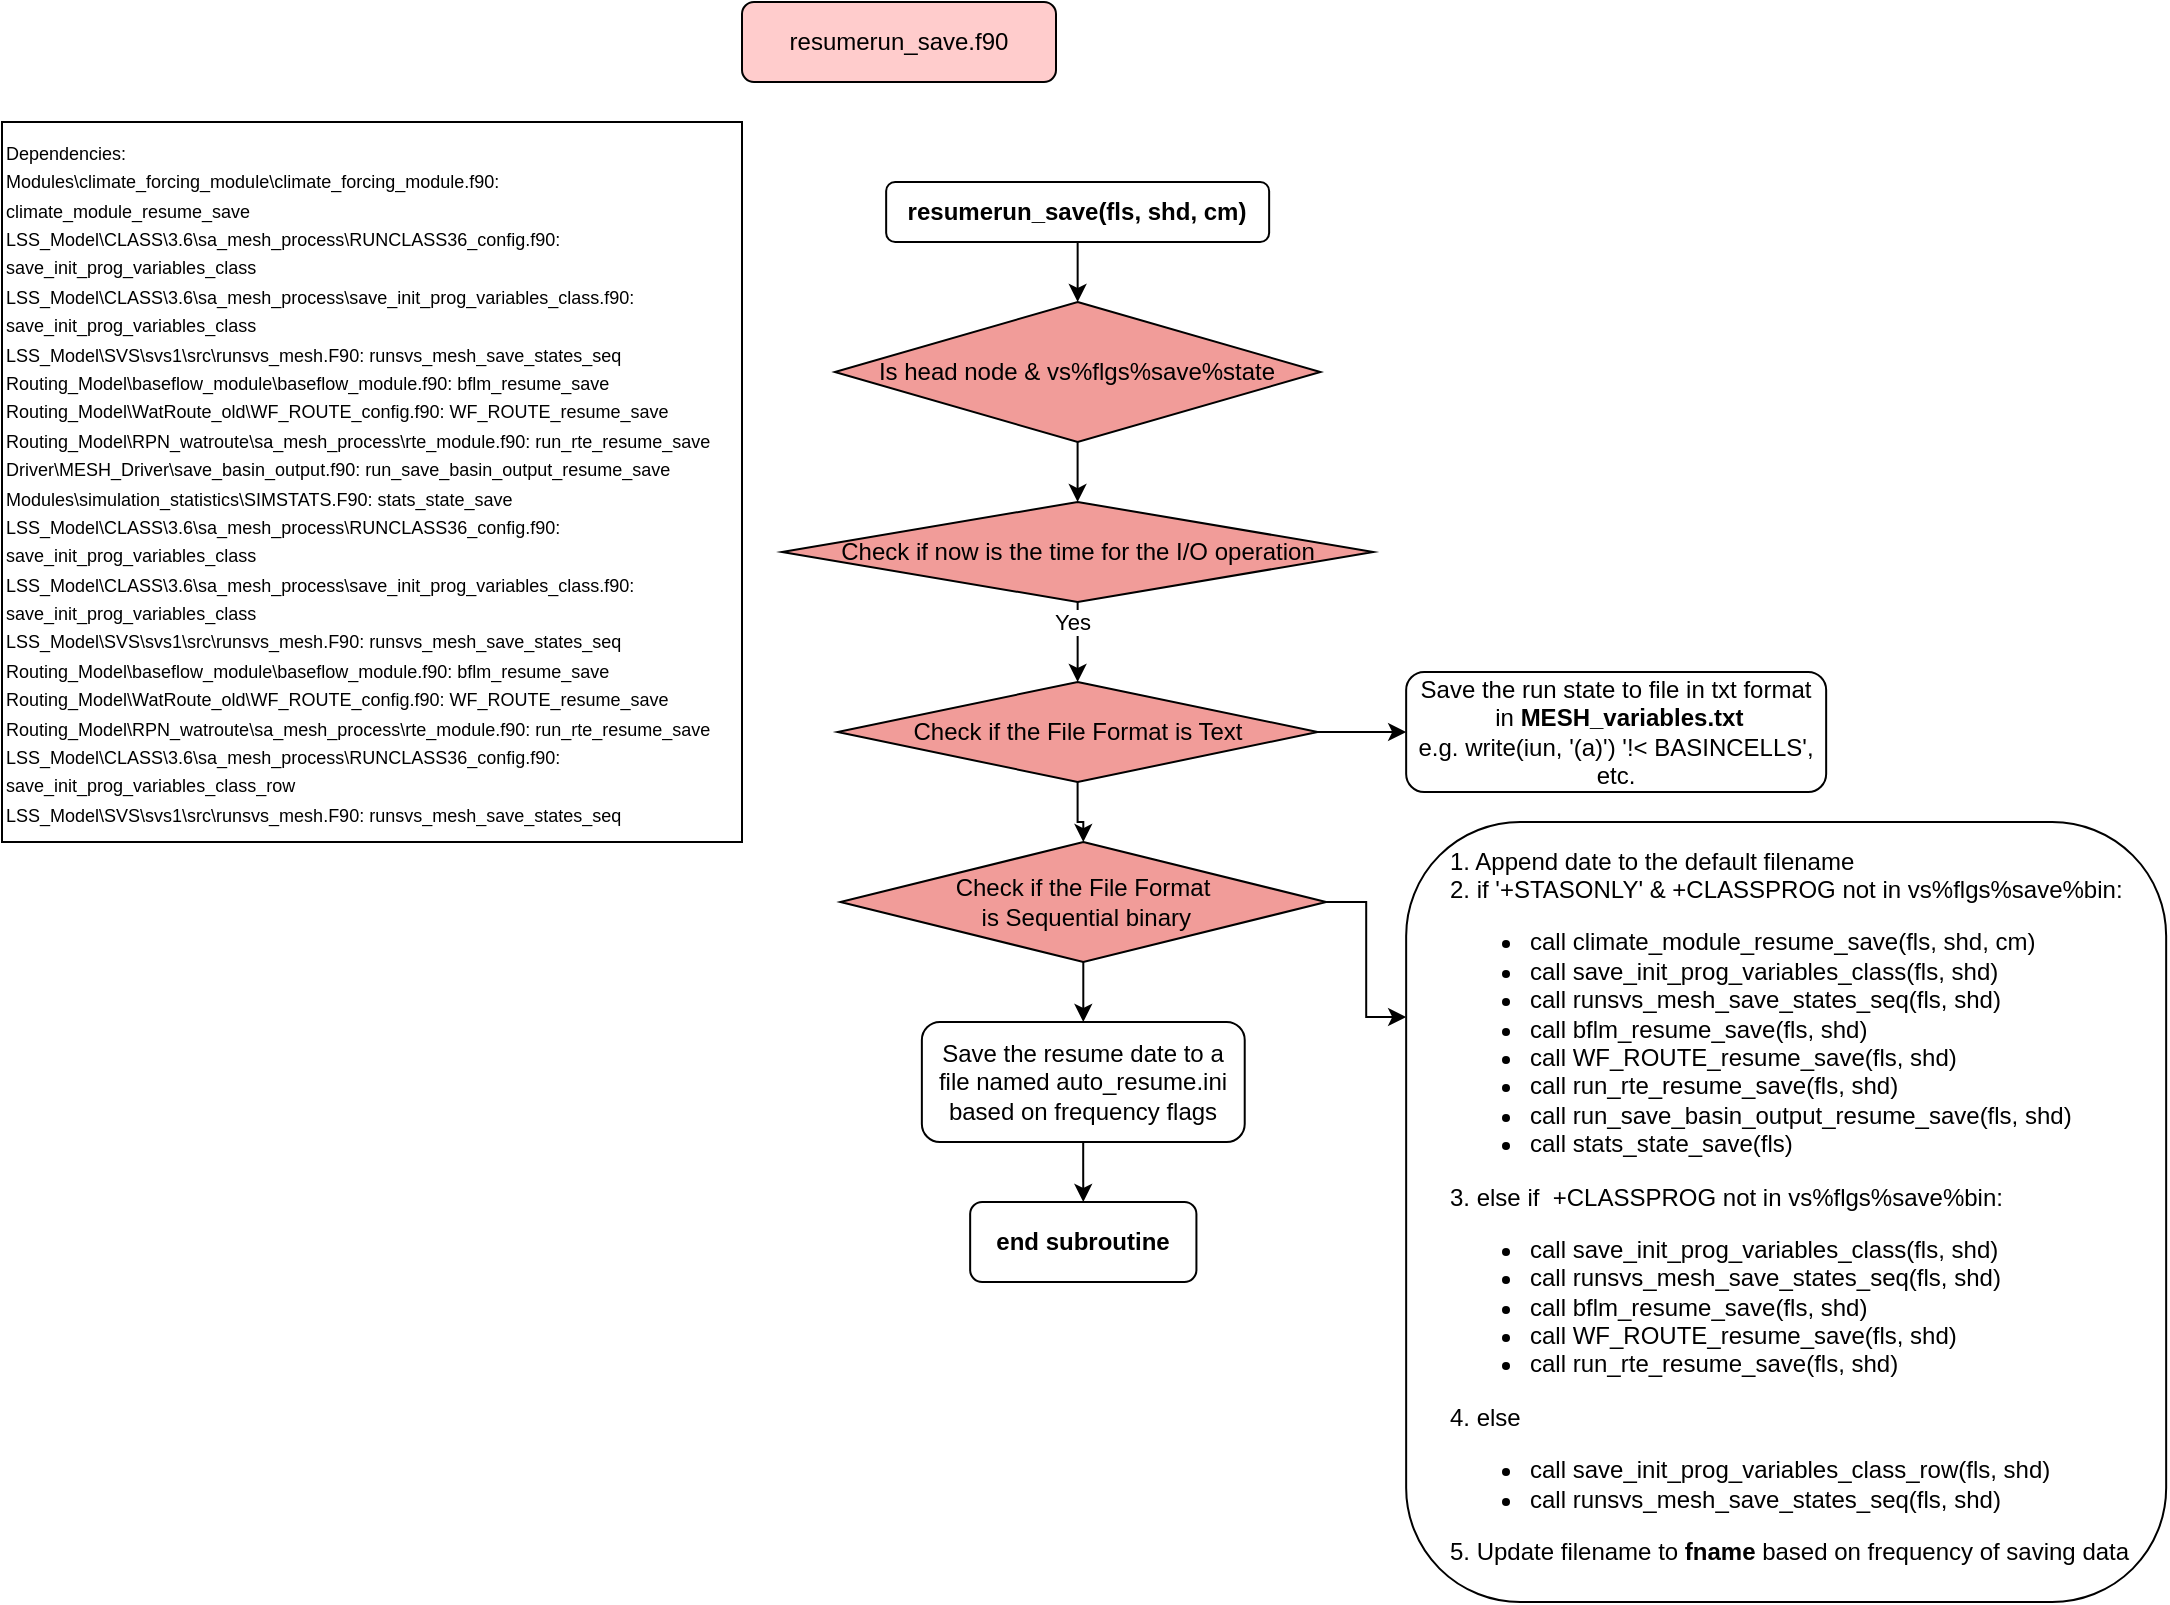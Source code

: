 <mxfile version="24.7.16">
  <diagram name="Page-1" id="ROZquSnpiP_c0AMkIccm">
    <mxGraphModel dx="1666" dy="749" grid="1" gridSize="10" guides="1" tooltips="1" connect="1" arrows="1" fold="1" page="1" pageScale="1" pageWidth="850" pageHeight="1100" math="0" shadow="0">
      <root>
        <mxCell id="0" />
        <mxCell id="1" parent="0" />
        <mxCell id="uMg9ZEBWqNcEc148kzyk-1" value="resumerun_save.f90" style="rounded=1;whiteSpace=wrap;html=1;fillColor=#FFCCCC;" vertex="1" parent="1">
          <mxGeometry x="370" width="157" height="40" as="geometry" />
        </mxCell>
        <mxCell id="uMg9ZEBWqNcEc148kzyk-2" value="&lt;div&gt;&lt;font style=&quot;font-size: 9px;&quot;&gt;Dependencies:&lt;/font&gt;&lt;/div&gt;&lt;div&gt;&lt;div&gt;&lt;font style=&quot;font-size: 9px;&quot;&gt;Modules\climate_forcing_module\climate_forcing_module.f90: climate_module_resume_save&lt;/font&gt;&lt;/div&gt;&lt;div&gt;&lt;font style=&quot;font-size: 9px;&quot;&gt;LSS_Model\CLASS\3.6\sa_mesh_process\RUNCLASS36_config.f90: save_init_prog_variables_class&lt;/font&gt;&lt;/div&gt;&lt;div&gt;&lt;font style=&quot;font-size: 9px;&quot;&gt;LSS_Model\CLASS\3.6\sa_mesh_process\save_init_prog_variables_class.f90: save_init_prog_variables_class&lt;/font&gt;&lt;/div&gt;&lt;div&gt;&lt;font style=&quot;font-size: 9px;&quot;&gt;LSS_Model\SVS\svs1\src\runsvs_mesh.F90: runsvs_mesh_save_states_seq&lt;/font&gt;&lt;/div&gt;&lt;div&gt;&lt;font style=&quot;font-size: 9px;&quot;&gt;Routing_Model\baseflow_module\baseflow_module.f90: bflm_resume_save&lt;/font&gt;&lt;/div&gt;&lt;div&gt;&lt;font style=&quot;font-size: 9px;&quot;&gt;Routing_Model\WatRoute_old\WF_ROUTE_config.f90: WF_ROUTE_resume_save&lt;/font&gt;&lt;/div&gt;&lt;div&gt;&lt;font style=&quot;font-size: 9px;&quot;&gt;Routing_Model\RPN_watroute\sa_mesh_process\rte_module.f90: run_rte_resume_save&lt;/font&gt;&lt;/div&gt;&lt;div&gt;&lt;font style=&quot;font-size: 9px;&quot;&gt;Driver\MESH_Driver\save_basin_output.f90: run_save_basin_output_resume_save&lt;/font&gt;&lt;/div&gt;&lt;div&gt;&lt;font style=&quot;font-size: 9px;&quot;&gt;Modules\simulation_statistics\SIMSTATS.F90: stats_state_save&lt;/font&gt;&lt;/div&gt;&lt;div&gt;&lt;font style=&quot;font-size: 9px;&quot;&gt;LSS_Model\CLASS\3.6\sa_mesh_process\RUNCLASS36_config.f90: save_init_prog_variables_class&lt;/font&gt;&lt;/div&gt;&lt;div&gt;&lt;font style=&quot;font-size: 9px;&quot;&gt;LSS_Model\CLASS\3.6\sa_mesh_process\save_init_prog_variables_class.f90: save_init_prog_variables_class&lt;/font&gt;&lt;/div&gt;&lt;div&gt;&lt;font style=&quot;font-size: 9px;&quot;&gt;LSS_Model\SVS\svs1\src\runsvs_mesh.F90: runsvs_mesh_save_states_seq&lt;/font&gt;&lt;/div&gt;&lt;div&gt;&lt;font style=&quot;font-size: 9px;&quot;&gt;Routing_Model\baseflow_module\baseflow_module.f90: bflm_resume_save&lt;/font&gt;&lt;/div&gt;&lt;div&gt;&lt;font style=&quot;font-size: 9px;&quot;&gt;Routing_Model\WatRoute_old\WF_ROUTE_config.f90: WF_ROUTE_resume_save&lt;/font&gt;&lt;/div&gt;&lt;div&gt;&lt;font style=&quot;font-size: 9px;&quot;&gt;Routing_Model\RPN_watroute\sa_mesh_process\rte_module.f90: run_rte_resume_save&lt;/font&gt;&lt;/div&gt;&lt;div&gt;&lt;font style=&quot;font-size: 9px;&quot;&gt;LSS_Model\CLASS\3.6\sa_mesh_process\RUNCLASS36_config.f90: save_init_prog_variables_class_row&lt;/font&gt;&lt;/div&gt;&lt;div&gt;&lt;font style=&quot;font-size: 9px;&quot;&gt;LSS_Model\SVS\svs1\src\runsvs_mesh.F90: runsvs_mesh_save_states_seq&lt;/font&gt;&lt;/div&gt;&lt;/div&gt;" style="rounded=0;whiteSpace=wrap;html=1;align=left;" vertex="1" parent="1">
          <mxGeometry y="60" width="370" height="360" as="geometry" />
        </mxCell>
        <mxCell id="uMg9ZEBWqNcEc148kzyk-4" value="resumerun_save(fls, shd, cm)" style="rounded=1;whiteSpace=wrap;html=1;fontStyle=1" vertex="1" parent="1">
          <mxGeometry x="442.08" y="90" width="191.49" height="30" as="geometry" />
        </mxCell>
        <mxCell id="uMg9ZEBWqNcEc148kzyk-8" value="" style="edgeStyle=orthogonalEdgeStyle;rounded=0;orthogonalLoop=1;jettySize=auto;html=1;" edge="1" parent="1" source="uMg9ZEBWqNcEc148kzyk-5" target="uMg9ZEBWqNcEc148kzyk-7">
          <mxGeometry relative="1" as="geometry" />
        </mxCell>
        <mxCell id="uMg9ZEBWqNcEc148kzyk-5" value="Is head node &amp;amp;&amp;nbsp;vs%flgs%save%state" style="rhombus;whiteSpace=wrap;html=1;fillColor=#F19C99;" vertex="1" parent="1">
          <mxGeometry x="416.44" y="150" width="242.77" height="70" as="geometry" />
        </mxCell>
        <mxCell id="uMg9ZEBWqNcEc148kzyk-6" style="edgeStyle=orthogonalEdgeStyle;rounded=0;orthogonalLoop=1;jettySize=auto;html=1;exitX=0.5;exitY=1;exitDx=0;exitDy=0;entryX=0.5;entryY=0;entryDx=0;entryDy=0;" edge="1" parent="1" source="uMg9ZEBWqNcEc148kzyk-4" target="uMg9ZEBWqNcEc148kzyk-5">
          <mxGeometry relative="1" as="geometry" />
        </mxCell>
        <mxCell id="uMg9ZEBWqNcEc148kzyk-10" value="" style="edgeStyle=orthogonalEdgeStyle;rounded=0;orthogonalLoop=1;jettySize=auto;html=1;" edge="1" parent="1" source="uMg9ZEBWqNcEc148kzyk-7" target="uMg9ZEBWqNcEc148kzyk-13">
          <mxGeometry relative="1" as="geometry">
            <mxPoint x="539.9" y="375" as="targetPoint" />
          </mxGeometry>
        </mxCell>
        <mxCell id="uMg9ZEBWqNcEc148kzyk-12" value="Yes" style="edgeLabel;html=1;align=center;verticalAlign=middle;resizable=0;points=[];" vertex="1" connectable="0" parent="uMg9ZEBWqNcEc148kzyk-10">
          <mxGeometry x="-0.501" y="-3" relative="1" as="geometry">
            <mxPoint as="offset" />
          </mxGeometry>
        </mxCell>
        <mxCell id="uMg9ZEBWqNcEc148kzyk-7" value="Check if now is the time for the I/O operation" style="rhombus;whiteSpace=wrap;html=1;fillColor=#F19C99;" vertex="1" parent="1">
          <mxGeometry x="390" y="250" width="295.64" height="50" as="geometry" />
        </mxCell>
        <mxCell id="uMg9ZEBWqNcEc148kzyk-11" value="Save the run state to file in txt format&lt;div&gt;&amp;nbsp;in&amp;nbsp;&lt;b&gt;MESH_variables.txt&lt;/b&gt;&lt;/div&gt;&lt;div&gt;e.g.&amp;nbsp;&lt;span style=&quot;background-color: initial;&quot;&gt;write(iun, &#39;(a)&#39;) &#39;!&amp;lt; BASINCELLS&#39;, etc.&lt;/span&gt;&lt;/div&gt;" style="rounded=1;whiteSpace=wrap;html=1;" vertex="1" parent="1">
          <mxGeometry x="702.08" y="335" width="210" height="60" as="geometry" />
        </mxCell>
        <mxCell id="uMg9ZEBWqNcEc148kzyk-14" style="edgeStyle=orthogonalEdgeStyle;rounded=0;orthogonalLoop=1;jettySize=auto;html=1;exitX=1;exitY=0.5;exitDx=0;exitDy=0;entryX=0;entryY=0.5;entryDx=0;entryDy=0;" edge="1" parent="1" source="uMg9ZEBWqNcEc148kzyk-13" target="uMg9ZEBWqNcEc148kzyk-11">
          <mxGeometry relative="1" as="geometry" />
        </mxCell>
        <mxCell id="uMg9ZEBWqNcEc148kzyk-16" style="edgeStyle=orthogonalEdgeStyle;rounded=0;orthogonalLoop=1;jettySize=auto;html=1;" edge="1" parent="1" source="uMg9ZEBWqNcEc148kzyk-13" target="uMg9ZEBWqNcEc148kzyk-15">
          <mxGeometry relative="1" as="geometry" />
        </mxCell>
        <mxCell id="uMg9ZEBWqNcEc148kzyk-13" value="Check if the File Format is Text" style="rhombus;whiteSpace=wrap;html=1;fillColor=#F19C99;" vertex="1" parent="1">
          <mxGeometry x="417.82" y="340" width="240" height="50" as="geometry" />
        </mxCell>
        <mxCell id="uMg9ZEBWqNcEc148kzyk-18" style="edgeStyle=orthogonalEdgeStyle;rounded=0;orthogonalLoop=1;jettySize=auto;html=1;entryX=0;entryY=0.25;entryDx=0;entryDy=0;" edge="1" parent="1" source="uMg9ZEBWqNcEc148kzyk-15" target="uMg9ZEBWqNcEc148kzyk-17">
          <mxGeometry relative="1" as="geometry" />
        </mxCell>
        <mxCell id="uMg9ZEBWqNcEc148kzyk-21" value="" style="edgeStyle=orthogonalEdgeStyle;rounded=0;orthogonalLoop=1;jettySize=auto;html=1;entryX=0.5;entryY=0;entryDx=0;entryDy=0;" edge="1" parent="1" source="uMg9ZEBWqNcEc148kzyk-15" target="uMg9ZEBWqNcEc148kzyk-22">
          <mxGeometry relative="1" as="geometry">
            <mxPoint x="540.68" y="560" as="targetPoint" />
          </mxGeometry>
        </mxCell>
        <mxCell id="uMg9ZEBWqNcEc148kzyk-15" value="Check if the File Format&lt;div&gt;&amp;nbsp;is Sequential binary&lt;/div&gt;" style="rhombus;whiteSpace=wrap;html=1;fillColor=#F19C99;" vertex="1" parent="1">
          <mxGeometry x="419.21" y="420" width="242.87" height="60" as="geometry" />
        </mxCell>
        <mxCell id="uMg9ZEBWqNcEc148kzyk-17" value="&lt;br&gt;&lt;blockquote style=&quot;margin: 0 0 0 40px; border: none; padding: 0px;&quot;&gt;&lt;div&gt;&lt;span style=&quot;background-color: initial;&quot;&gt;&lt;br&gt;&lt;/span&gt;&lt;/div&gt;&lt;div&gt;&lt;br&gt;&lt;/div&gt;&lt;div&gt;&lt;br&gt;&lt;/div&gt;&lt;div&gt;&lt;br&gt;&lt;/div&gt;&lt;/blockquote&gt;" style="rounded=1;whiteSpace=wrap;html=1;align=left;" vertex="1" parent="1">
          <mxGeometry x="702.08" y="410" width="380" height="390" as="geometry" />
        </mxCell>
        <mxCell id="uMg9ZEBWqNcEc148kzyk-19" value="&lt;div&gt;1. Append date to the default filename&lt;/div&gt;&lt;div&gt;2. if &#39;+STASONLY&#39; &amp;amp; +CLASSPROG not in vs%flgs%save%bin:&lt;/div&gt;&lt;ul&gt;&lt;li&gt;&lt;span style=&quot;background-color: initial;&quot;&gt;call climate_module_resume_save(fls, shd, cm)&lt;/span&gt;&lt;/li&gt;&lt;li&gt;&lt;span style=&quot;background-color: initial;&quot;&gt;call save_init_prog_variables_class(fls, shd)&lt;/span&gt;&lt;/li&gt;&lt;li&gt;&lt;span style=&quot;background-color: initial;&quot;&gt;call runsvs_mesh_save_states_seq(fls, shd)&lt;/span&gt;&lt;/li&gt;&lt;li&gt;&lt;span style=&quot;background-color: initial;&quot;&gt;call bflm_resume_save(fls, shd)&lt;/span&gt;&lt;/li&gt;&lt;li&gt;&lt;span style=&quot;background-color: initial;&quot;&gt;call WF_ROUTE_resume_save(fls, shd)&lt;/span&gt;&lt;/li&gt;&lt;li&gt;&lt;span style=&quot;background-color: initial;&quot;&gt;call run_rte_resume_save(fls, shd)&lt;/span&gt;&lt;/li&gt;&lt;li&gt;&lt;span style=&quot;background-color: initial;&quot;&gt;call run_save_basin_output_resume_save(fls, shd)&lt;/span&gt;&lt;/li&gt;&lt;li&gt;&lt;span style=&quot;background-color: initial;&quot;&gt;call stats_state_save(fls)&lt;/span&gt;&lt;/li&gt;&lt;/ul&gt;&lt;span style=&quot;background-color: initial;&quot;&gt;3. else if&amp;nbsp;&lt;/span&gt;&amp;nbsp;+CLASSPROG not in vs%flgs%save%bin:&lt;div&gt;&lt;div&gt;&lt;ul&gt;&lt;li&gt;call save_init_prog_variables_class(fls, shd)&lt;/li&gt;&lt;li&gt;call runsvs_mesh_save_states_seq(fls, shd)&lt;/li&gt;&lt;li&gt;call bflm_resume_save(fls, shd)&lt;/li&gt;&lt;li&gt;call WF_ROUTE_resume_save(fls, shd)&lt;/li&gt;&lt;li&gt;call run_rte_resume_save(fls, shd)&lt;/li&gt;&lt;/ul&gt;4. else&amp;nbsp;&lt;/div&gt;&lt;/div&gt;&lt;div&gt;&lt;div&gt;&lt;ul&gt;&lt;li&gt;call save_init_prog_variables_class_row(fls, shd)&lt;/li&gt;&lt;li&gt;call runsvs_mesh_save_states_seq(fls, shd)&lt;/li&gt;&lt;/ul&gt;5. Update filename to&amp;nbsp;&lt;b&gt;fname&lt;/b&gt; based on frequency of saving data&lt;/div&gt;&lt;/div&gt;" style="text;html=1;align=left;verticalAlign=middle;whiteSpace=wrap;rounded=0;" vertex="1" parent="1">
          <mxGeometry x="722.08" y="424" width="360" height="355" as="geometry" />
        </mxCell>
        <mxCell id="uMg9ZEBWqNcEc148kzyk-24" style="edgeStyle=orthogonalEdgeStyle;rounded=0;orthogonalLoop=1;jettySize=auto;html=1;entryX=0.5;entryY=0;entryDx=0;entryDy=0;" edge="1" parent="1" source="uMg9ZEBWqNcEc148kzyk-22" target="uMg9ZEBWqNcEc148kzyk-23">
          <mxGeometry relative="1" as="geometry" />
        </mxCell>
        <mxCell id="uMg9ZEBWqNcEc148kzyk-22" value="Save the resume date to a file named auto_resume.ini based on frequency flags" style="rounded=1;whiteSpace=wrap;html=1;" vertex="1" parent="1">
          <mxGeometry x="459.93" y="510" width="161.43" height="60" as="geometry" />
        </mxCell>
        <mxCell id="uMg9ZEBWqNcEc148kzyk-23" value="end subroutine" style="whiteSpace=wrap;html=1;fillColor=#FFFFFF;rounded=1;fontStyle=1;" vertex="1" parent="1">
          <mxGeometry x="484.08" y="600" width="113.13" height="40" as="geometry" />
        </mxCell>
      </root>
    </mxGraphModel>
  </diagram>
</mxfile>
